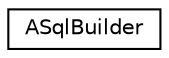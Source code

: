 digraph "Graphical Class Hierarchy"
{
 // LATEX_PDF_SIZE
  edge [fontname="Helvetica",fontsize="10",labelfontname="Helvetica",labelfontsize="10"];
  node [fontname="Helvetica",fontsize="10",shape=record];
  rankdir="LR";
  Node0 [label="ASqlBuilder",height=0.2,width=0.4,color="black", fillcolor="white", style="filled",URL="$classASqlBuilder.html",tooltip=" "];
}
